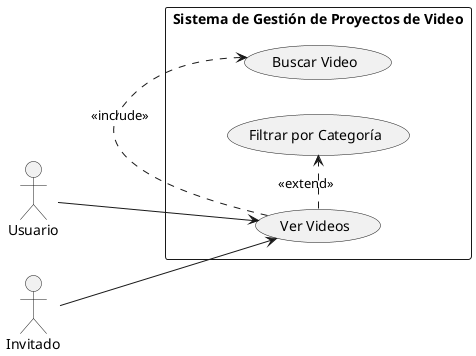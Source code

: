 @startuml
left to right direction

actor Usuario
actor Invitado

rectangle "Sistema de Gestión de Proyectos de Video" {
  Usuario --> (Ver Videos)
  Invitado --> (Ver Videos)
  (Ver Videos) .> (Buscar Video) : <<include>>
  (Ver Videos) .> (Filtrar por Categoría) : <<extend>>
}
@enduml
